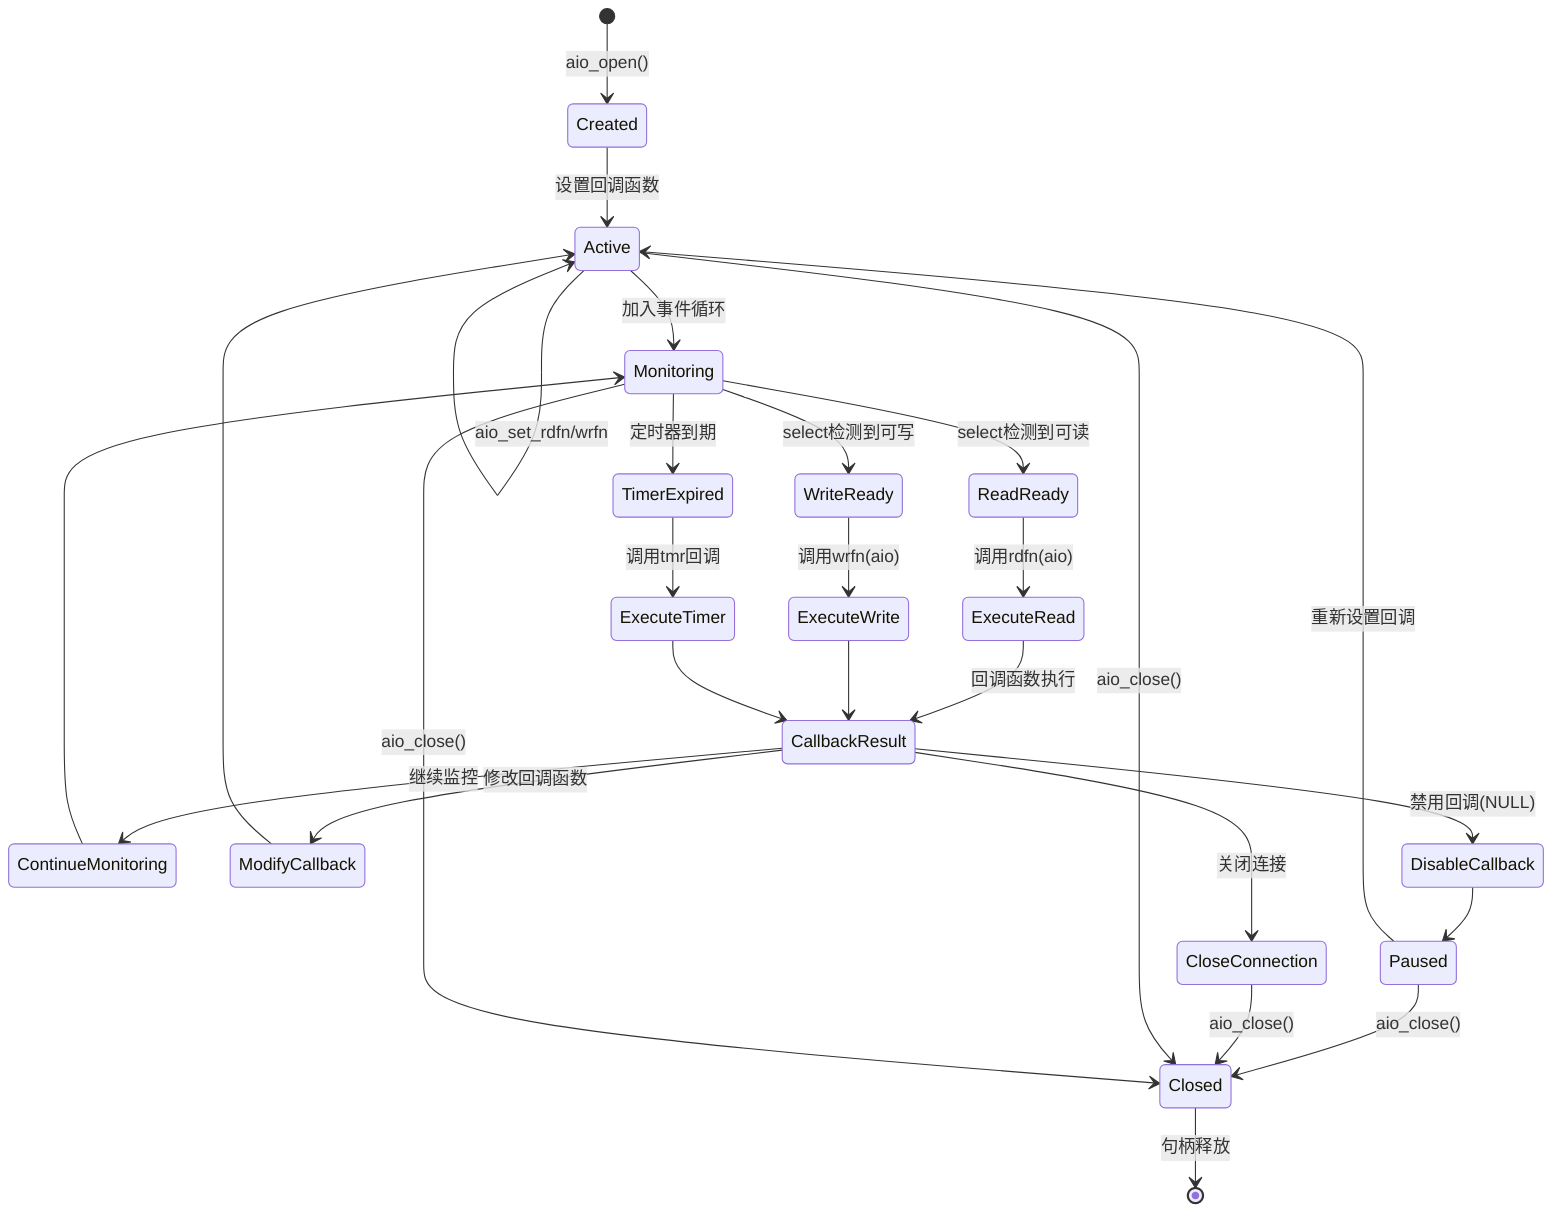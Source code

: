 stateDiagram-v2
    [*] --> Created: aio_open()
    
    Created --> Active: 设置回调函数
    Active --> Active: aio_set_rdfn/wrfn
    Active --> Monitoring: 加入事件循环
    
    Monitoring --> ReadReady: select检测到可读
    Monitoring --> WriteReady: select检测到可写
    Monitoring --> TimerExpired: 定时器到期
    
    ReadReady --> ExecuteRead: 调用rdfn(aio)
    WriteReady --> ExecuteWrite: 调用wrfn(aio)
    TimerExpired --> ExecuteTimer: 调用tmr回调
    
    ExecuteRead --> CallbackResult: 回调函数执行
    ExecuteWrite --> CallbackResult
    ExecuteTimer --> CallbackResult
    
    CallbackResult --> ContinueMonitoring: 继续监控
    CallbackResult --> ModifyCallback: 修改回调函数
    CallbackResult --> DisableCallback: 禁用回调(NULL)
    CallbackResult --> CloseConnection: 关闭连接
    
    ContinueMonitoring --> Monitoring
    ModifyCallback --> Active
    DisableCallback --> Paused
    
    Paused --> Active: 重新设置回调
    Paused --> Closed: aio_close()
    
    CloseConnection --> Closed: aio_close()
    Active --> Closed: aio_close()
    Monitoring --> Closed: aio_close()
    
    Closed --> [*]: 句柄释放